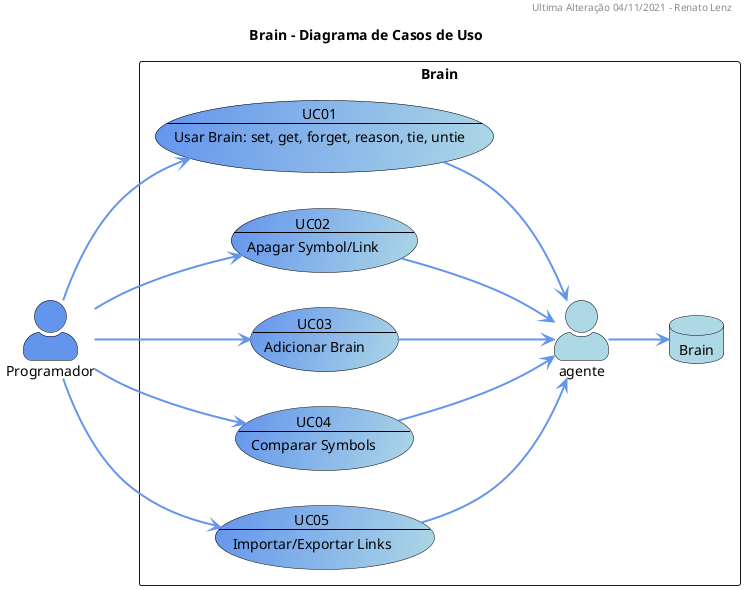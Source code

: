 @startuml usecase

title Brain - Diagrama de Casos de Uso
header Ultima Alteração 04/11/2021 - Renato Lenz

!$corProgramador = "#CornFlowerBlue"
!$corFundo = "#White"
!$estiloModalidade = $corProgramador + ";line:Black"
!$estiloAgente = "#LightBlue;line:Black"
!$estiloProgramador = "#CornFlowerBlue/LightBlue;line:Black"

skinparam BackgroundColor<<system>> $corFundo
skinparam ActorStyle awesome
skinparam arrowThickness 2
left to right direction

actor programador as "Programador" $estiloModalidade

rectangle Brain {
    actor agente $estiloAgente
    database arquivo as "Brain" $estiloAgente

    (UC01\n--\nUsar Brain: set, get, forget, reason, tie, untie) as uc1 $estiloProgramador
    (UC02\n--\nApagar Symbol/Link) as uc2 $estiloProgramador
    (UC03\n--\nAdicionar Brain) as uc3 $estiloProgramador
    (UC04\n--\nComparar Symbols) as uc4 $estiloProgramador
    (UC05\n--\nImportar/Exportar Links) as uc5 $estiloProgramador
}
' UploaderT
programador -[$corProgramador]-> uc1
programador -[$corProgramador]-> uc2
programador -[$corProgramador]-> uc3
programador -[$corProgramador]-> uc4
programador -[$corProgramador]-> uc5

uc1 -[$corProgramador]-> agente
uc2 -[$corProgramador]-> agente
uc3 -[$corProgramador]-> agente
uc4 -[$corProgramador]-> agente
uc5 -[$corProgramador]-> agente

agente -[$corProgramador]-> arquivo


@enduml
